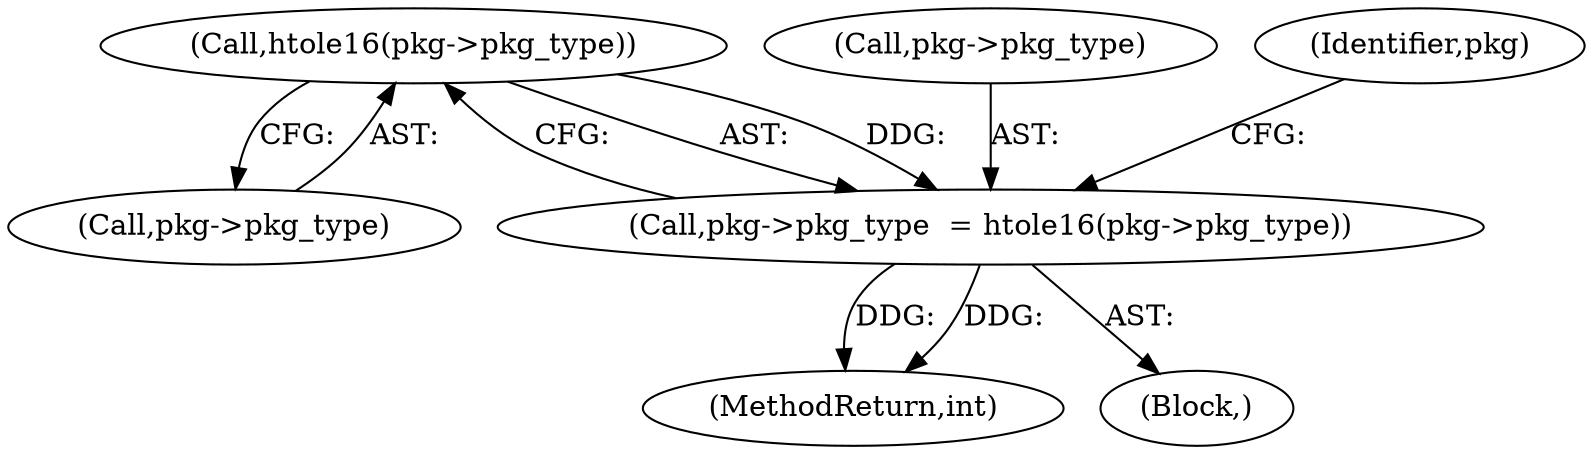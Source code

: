 digraph "0_viabtc_exchange_server_4a7c27bfe98f409623d4d857894d017ff0672cc9#diff-515c81af848352583bff286d6224875f_1@pointer" {
"1000198" [label="(Call,htole16(pkg->pkg_type))"];
"1000194" [label="(Call,pkg->pkg_type  = htole16(pkg->pkg_type))"];
"1000195" [label="(Call,pkg->pkg_type)"];
"1000204" [label="(Identifier,pkg)"];
"1000194" [label="(Call,pkg->pkg_type  = htole16(pkg->pkg_type))"];
"1000265" [label="(MethodReturn,int)"];
"1000198" [label="(Call,htole16(pkg->pkg_type))"];
"1000104" [label="(Block,)"];
"1000199" [label="(Call,pkg->pkg_type)"];
"1000198" -> "1000194"  [label="AST: "];
"1000198" -> "1000199"  [label="CFG: "];
"1000199" -> "1000198"  [label="AST: "];
"1000194" -> "1000198"  [label="CFG: "];
"1000198" -> "1000194"  [label="DDG: "];
"1000194" -> "1000104"  [label="AST: "];
"1000195" -> "1000194"  [label="AST: "];
"1000204" -> "1000194"  [label="CFG: "];
"1000194" -> "1000265"  [label="DDG: "];
"1000194" -> "1000265"  [label="DDG: "];
}
